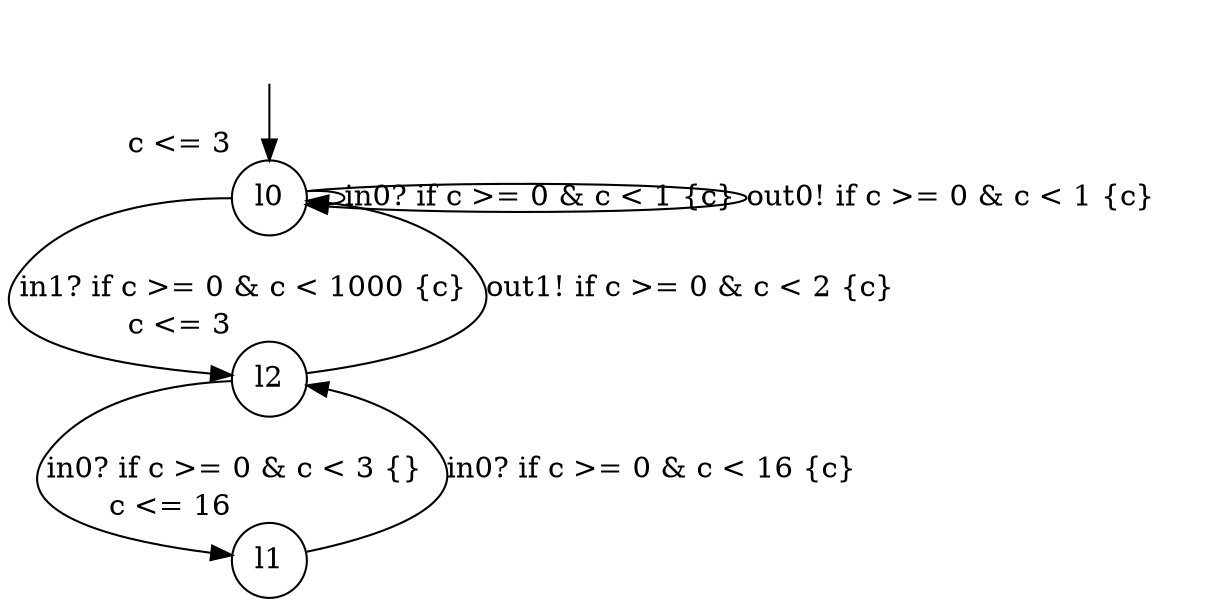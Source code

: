 digraph g {
__start0 [label="" shape="none"];
l0 [shape="circle" margin=0 label="l0", xlabel="c <= 3"];
l1 [shape="circle" margin=0 label="l1", xlabel="c <= 16"];
l2 [shape="circle" margin=0 label="l2", xlabel="c <= 3"];
l0 -> l0 [label="in0? if c >= 0 & c < 1 {c} "];
l0 -> l2 [label="in1? if c >= 0 & c < 1000 {c} "];
l0 -> l0 [label="out0! if c >= 0 & c < 1 {c} "];
l1 -> l2 [label="in0? if c >= 0 & c < 16 {c} "];
l2 -> l0 [label="out1! if c >= 0 & c < 2 {c} "];
l2 -> l1 [label="in0? if c >= 0 & c < 3 {} "];
__start0 -> l0;
}
